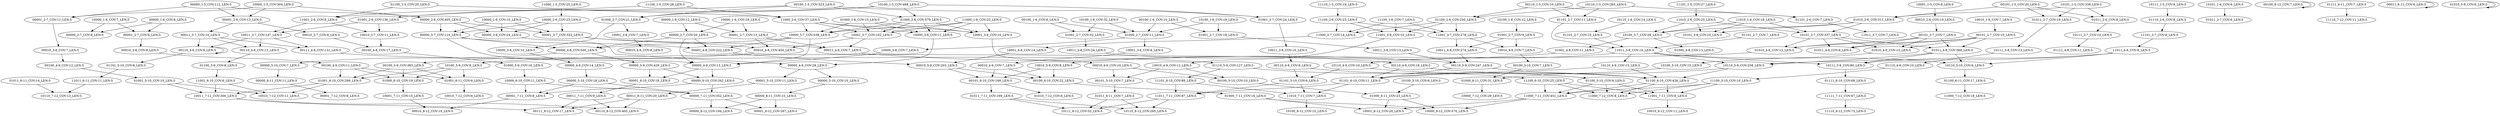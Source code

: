 digraph G {
    "00001_2-7_COV:11_LEN:5" -> "00010_3-8_COV:7_LEN:5";
    "00010_3-8_COV:7_LEN:5" -> "00100_4-9_COV:12_LEN:5";
    "01011_6-11_COV:14_LEN:5" -> "10110_7-12_COV:13_LEN:5";
    "00110_1-5_COV:10_LEN:5" -> "01100_2-6_COV:250_LEN:5";
    "00110_1-5_COV:10_LEN:5" -> "01101_2-7_COV:11_LEN:5";
    "00110_1-5_COV:10_LEN:5" -> "01101_2-6_COV:7_LEN:5";
    "11011_6-11_COV:11_LEN:5" -> "10110_7-12_COV:13_LEN:5";
    "01000_2-6_COV:579_LEN:5" -> "10001_3-7_COV:102_LEN:5";
    "01000_2-6_COV:579_LEN:5" -> "10001_3-8_COV:10_LEN:5";
    "01000_2-6_COV:579_LEN:5" -> "10000_3-7_COV:538_LEN:5";
    "01000_2-6_COV:579_LEN:5" -> "10000_3-8_COV:11_LEN:5";
    "10100_1-6_COV:19_LEN:5" -> "01001_2-7_COV:19_LEN:5";
    "10100_1-6_COV:19_LEN:5" -> "01000_2-7_COV:11_LEN:5";
    "00100_5-9_COV:383_LEN:5" -> "01000_6-10_COV:19_LEN:5";
    "00100_5-9_COV:383_LEN:5" -> "01001_6-11_COV:6_LEN:5";
    "00100_5-9_COV:383_LEN:5" -> "01001_6-10_COV:299_LEN:5";
    "01000_6-11_COV:23_LEN:5" -> "10001_8-12_COV:20_LEN:5";
    "01000_6-11_COV:23_LEN:5" -> "10000_8-12_COV:570_LEN:5";
    "10010_1-6_COV:7_LEN:5" -> "00101_2-7_COV:10_LEN:5";
    "10000_1-6_COV:7_LEN:5" -> "00001_2-7_COV:6_LEN:5";
    "10000_1-6_COV:7_LEN:5" -> "00000_2-7_COV:8_LEN:5";
    "00001_2-6_COV:13_LEN:5" -> "00011_3-7_COV:10_LEN:5";
    "00001_2-6_COV:13_LEN:5" -> "00010_3-7_COV:6_LEN:5";
    "10110_4-9_COV:10_LEN:5" -> "01101_5-10_COV:6_LEN:5";
    "10110_4-9_COV:10_LEN:5" -> "01100_5-10_COV:9_LEN:5";
    "00000_5-9_COV:429_LEN:5" -> "00000_6-10_COV:342_LEN:5";
    "00000_5-9_COV:429_LEN:5" -> "00001_6-10_COV:18_LEN:5";
    "01100_2-6_COV:250_LEN:5" -> "11001_3-8_COV:10_LEN:5";
    "01100_2-6_COV:250_LEN:5" -> "11000_3-7_COV:14_LEN:5";
    "01100_2-6_COV:250_LEN:5" -> "11001_3-7_COV:278_LEN:5";
    "00000_1-6_COV:12_LEN:5" -> "00001_2-7_COV:13_LEN:5";
    "00000_1-6_COV:12_LEN:5" -> "00000_2-7_COV:20_LEN:5";
    "00100_1-6_COV:10_LEN:5" -> "01001_2-7_COV:19_LEN:5";
    "00100_1-6_COV:10_LEN:5" -> "01000_2-7_COV:11_LEN:5";
    "00101_6-10_COV:168_LEN:5" -> "01010_7-12_COV:6_LEN:5";
    "00101_6-10_COV:168_LEN:5" -> "01011_7-11_COV:169_LEN:5";
    "11001_3-8_COV:10_LEN:5" -> "10010_4-9_COV:12_LEN:5";
    "01000_5-9_COV:16_LEN:5" -> "10000_6-10_COV:11_LEN:5";
    "11111_7-11_COV:67_LEN:5" -> "11110_8-12_COV:75_LEN:5";
    "00100_5-10_COV:7_LEN:5" -> "01000_6-11_COV:31_LEN:5";
    "10000_3-8_COV:10_LEN:5" -> "00000_4-9_COV:14_LEN:5";
    "00101_5-10_COV:7_LEN:5" -> "01011_6-11_COV:7_LEN:5";
    "10111_1-5_COV:8_LEN:5" -> "01110_2-6_COV:8_LEN:5";
    "01001_4-8_COV:11_LEN:5" -> "10010_5-9_COV:8_LEN:5";
    "00011_3-7_COV:10_LEN:5" -> "00111_4-8_COV:131_LEN:5";
    "00011_3-7_COV:10_LEN:5" -> "00110_4-9_COV:6_LEN:5";
    "00011_3-7_COV:10_LEN:5" -> "00110_4-8_COV:13_LEN:5";
    "00100_4-9_COV:11_LEN:5" -> "01000_6-10_COV:19_LEN:5";
    "00100_4-9_COV:11_LEN:5" -> "01001_6-11_COV:6_LEN:5";
    "00100_4-9_COV:11_LEN:5" -> "01001_6-10_COV:299_LEN:5";
    "10100_5-10_COV:6_LEN:5" -> "01000_6-11_COV:23_LEN:5";
    "00101_2-7_COV:10_LEN:5" -> "01010_4-8_COV:12_LEN:5";
    "00101_2-7_COV:10_LEN:5" -> "01010_4-9_COV:13_LEN:5";
    "00101_2-7_COV:10_LEN:5" -> "01011_4-9_COV:6_LEN:5";
    "00101_2-7_COV:10_LEN:5" -> "01011_4-8_COV:369_LEN:5";
    "10000_1-5_COV:304_LEN:5" -> "00001_2-7_COV:11_LEN:5";
    "10000_1-5_COV:304_LEN:5" -> "00001_2-6_COV:13_LEN:5";
    "10000_1-5_COV:304_LEN:5" -> "00000_2-6_COV:405_LEN:5";
    "00010_2-6_COV:10_LEN:5" -> "00101_3-7_COV:7_LEN:5";
    "10011_3-8_COV:24_LEN:5" -> "00110_4-9_COV:19_LEN:5";
    "10100_5-10_COV:15_LEN:5" -> "01000_6-11_COV:31_LEN:5";
    "10100_1-5_COV:468_LEN:5" -> "01000_2-6_COV:579_LEN:5";
    "10100_1-5_COV:468_LEN:5" -> "01001_2-6_COV:136_LEN:5";
    "10100_1-5_COV:468_LEN:5" -> "01001_2-7_COV:24_LEN:5";
    "10100_1-5_COV:468_LEN:5" -> "01000_2-7_COV:21_LEN:5";
    "00000_6-10_COV:342_LEN:5" -> "00000_7-11_COV:352_LEN:5";
    "00000_6-10_COV:342_LEN:5" -> "00001_7-11_COV:8_LEN:5";
    "00000_6-11_COV:11_LEN:5" -> "00001_7-12_COV:8_LEN:5";
    "00100_1-6_COV:6_LEN:5" -> "01001_2-7_COV:32_LEN:5";
    "00100_1-6_COV:6_LEN:5" -> "01000_2-7_COV:11_LEN:5";
    "00100_1-5_COV:323_LEN:5" -> "01000_2-6_COV:579_LEN:5";
    "00100_1-5_COV:323_LEN:5" -> "01001_2-6_COV:136_LEN:5";
    "00100_1-5_COV:323_LEN:5" -> "01001_2-7_COV:24_LEN:5";
    "00100_1-5_COV:323_LEN:5" -> "01000_2-7_COV:21_LEN:5";
    "10111_5-9_COV:80_LEN:5" -> "01111_6-10_COV:68_LEN:5";
    "10001_3-8_COV:6_LEN:5" -> "00010_4-9_COV:7_LEN:5";
    "11001_2-6_COV:9_LEN:5" -> "10010_3-7_COV:11_LEN:5";
    "11001_2-6_COV:9_LEN:5" -> "10011_3-7_COV:147_LEN:5";
    "00110_4-9_COV:8_LEN:5" -> "01101_5-10_COV:6_LEN:5";
    "00110_4-9_COV:8_LEN:5" -> "01100_5-10_COV:9_LEN:5";
    "11001_7-11_COV:8_LEN:5" -> "10010_8-12_COV:11_LEN:5";
    "11011_4-8_COV:6_LEN:5" -> "10111_5-9_COV:80_LEN:5";
    "11011_4-8_COV:6_LEN:5" -> "10110_5-9_COV:258_LEN:5";
    "11011_4-8_COV:6_LEN:5" -> "10110_5-10_COV:6_LEN:5";
    "01000_6-10_COV:19_LEN:5" -> "10001_7-11_COV:15_LEN:5";
    "00001_2-7_COV:6_LEN:5" -> "00010_3-8_COV:8_LEN:5";
    "01000_7-11_COV:16_LEN:5" -> "10001_8-12_COV:20_LEN:5";
    "01000_7-11_COV:16_LEN:5" -> "10000_8-12_COV:570_LEN:5";
    "00010_4-8_COV:450_LEN:5" -> "00100_5-9_COV:383_LEN:5";
    "11101_1-5_COV:27_LEN:5" -> "11010_2-6_COV:25_LEN:5";
    "10000_1-6_COV:18_LEN:5" -> "00001_2-7_COV:13_LEN:5";
    "10000_1-6_COV:18_LEN:5" -> "00000_2-7_COV:20_LEN:5";
    "00010_4-9_COV:10_LEN:5" -> "00101_5-10_COV:7_LEN:5";
    "00010_4-9_COV:10_LEN:5" -> "00100_5-10_COV:10_LEN:5";
    "00001_4-8_COV:222_LEN:5" -> "00010_5-9_COV:203_LEN:5";
    "00001_2-7_COV:13_LEN:5" -> "00010_4-8_COV:450_LEN:5";
    "00001_2-7_COV:13_LEN:5" -> "00011_4-8_COV:7_LEN:5";
    "00001_3-7_COV:322_LEN:5" -> "00010_4-8_COV:450_LEN:5";
    "00001_3-7_COV:322_LEN:5" -> "00011_4-8_COV:7_LEN:5";
    "00111_4-8_COV:131_LEN:5" -> "01110_5-9_COV:127_LEN:5";
    "00000_7-11_COV:352_LEN:5" -> "00001_8-12_COV:267_LEN:5";
    "00000_7-11_COV:352_LEN:5" -> "00000_8-12_COV:194_LEN:5";
    "11010_7-11_COV:7_LEN:5" -> "10100_8-12_COV:10_LEN:5";
    "10000_1-6_COV:10_LEN:5" -> "00001_3-7_COV:322_LEN:5";
    "10000_1-6_COV:10_LEN:5" -> "00000_3-7_COV:110_LEN:5";
    "10000_1-6_COV:10_LEN:5" -> "00000_3-8_COV:24_LEN:5";
    "11101_6-10_COV:89_LEN:5" -> "11010_7-11_COV:7_LEN:5";
    "11101_6-10_COV:89_LEN:5" -> "11011_7-11_COV:87_LEN:5";
    "00100_4-9_COV:12_LEN:5" -> "01001_5-10_COV:10_LEN:5";
    "10011_4-8_COV:274_LEN:5" -> "00110_5-9_COV:247_LEN:5";
    "01001_2-7_COV:19_LEN:5" -> "10011_3-8_COV:13_LEN:5";
    "11000_3-7_COV:14_LEN:5" -> "10001_4-8_COV:14_LEN:5";
    "10001_3-7_COV:102_LEN:5" -> "00010_4-8_COV:450_LEN:5";
    "10001_3-7_COV:102_LEN:5" -> "00011_4-8_COV:7_LEN:5";
    "00000_4-9_COV:13_LEN:5" -> "00000_6-10_COV:342_LEN:5";
    "00000_4-9_COV:13_LEN:5" -> "00001_6-10_COV:18_LEN:5";
    "01010_2-6_COV:311_LEN:5" -> "10101_3-7_COV:337_LEN:5";
    "01010_2-6_COV:311_LEN:5" -> "10101_3-8_COV:10_LEN:5";
    "01010_2-6_COV:311_LEN:5" -> "10100_3-7_COV:28_LEN:5";
    "11100_1-6_COV:7_LEN:5" -> "11001_3-8_COV:10_LEN:5";
    "11100_1-6_COV:7_LEN:5" -> "11000_3-7_COV:14_LEN:5";
    "11100_1-6_COV:7_LEN:5" -> "11001_3-7_COV:278_LEN:5";
    "01010_4-8_COV:12_LEN:5" -> "10100_5-9_COV:8_LEN:5";
    "01111_6-10_COV:68_LEN:5" -> "11111_7-11_COV:67_LEN:5";
    "01110_2-6_COV:8_LEN:5" -> "11101_3-7_COV:8_LEN:5";
    "10010_3-7_COV:11_LEN:5" -> "00100_4-8_COV:17_LEN:5";
    "00000_5-10_COV:10_LEN:5" -> "00000_6-11_COV:15_LEN:5";
    "01101_5-10_COV:6_LEN:5" -> "11010_7-11_COV:7_LEN:5";
    "01101_5-10_COV:6_LEN:5" -> "11011_7-11_COV:87_LEN:5";
    "10011_3-8_COV:13_LEN:5" -> "00110_5-9_COV:247_LEN:5";
    "00011_6-11_COV:20_LEN:5" -> "00110_8-12_COV:405_LEN:5";
    "00011_6-11_COV:20_LEN:5" -> "00111_8-12_COV:17_LEN:5";
    "10010_4-9_COV:12_LEN:5" -> "00101_5-10_COV:7_LEN:5";
    "10010_4-9_COV:12_LEN:5" -> "00100_5-10_COV:10_LEN:5";
    "10100_5-9_COV:8_LEN:5" -> "01000_6-10_COV:19_LEN:5";
    "10100_5-9_COV:8_LEN:5" -> "01001_6-11_COV:6_LEN:5";
    "10100_5-9_COV:8_LEN:5" -> "01001_6-10_COV:299_LEN:5";
    "01101_2-7_COV:11_LEN:5" -> "11011_3-8_COV:10_LEN:5";
    "10101_1-6_COV:6_LEN:5" -> "01011_2-7_COV:6_LEN:5";
    "01001_2-6_COV:136_LEN:5" -> "10010_3-7_COV:11_LEN:5";
    "01001_2-6_COV:136_LEN:5" -> "10011_3-7_COV:147_LEN:5";
    "01010_4-9_COV:13_LEN:5" -> "10100_5-10_COV:15_LEN:5";
    "01100_5-9_COV:8_LEN:5" -> "11001_6-10_COV:6_LEN:5";
    "01001_2-7_COV:32_LEN:5" -> "10011_3-8_COV:24_LEN:5";
    "01000_6-11_COV:31_LEN:5" -> "10000_7-12_COV:29_LEN:5";
    "01001_2-7_COV:9_LEN:5" -> "10011_4-8_COV:274_LEN:5";
    "01001_2-7_COV:9_LEN:5" -> "10010_4-9_COV:7_LEN:5";
    "10101_3-7_COV:337_LEN:5" -> "01010_4-8_COV:12_LEN:5";
    "10101_3-7_COV:337_LEN:5" -> "01010_4-9_COV:13_LEN:5";
    "10101_3-7_COV:337_LEN:5" -> "01011_4-9_COV:6_LEN:5";
    "10101_3-7_COV:337_LEN:5" -> "01011_4-8_COV:369_LEN:5";
    "01101_2-6_COV:7_LEN:5" -> "11011_3-7_COV:7_LEN:5";
    "01101_6-10_COV:11_LEN:5" -> "11010_7-11_COV:7_LEN:5";
    "01101_6-10_COV:11_LEN:5" -> "11011_7-11_COV:87_LEN:5";
    "10011_7-11_COV:300_LEN:5" -> "00110_8-12_COV:405_LEN:5";
    "10011_7-11_COV:300_LEN:5" -> "00111_8-12_COV:17_LEN:5";
    "10111_3-7_COV:10_LEN:5" -> "01111_4-8_COV:11_LEN:5";
    "01100_6-11_COV:17_LEN:5" -> "11000_7-12_COV:18_LEN:5";
    "00010_3-7_COV:6_LEN:5" -> "00100_4-8_COV:17_LEN:5";
    "01001_2-7_COV:24_LEN:5" -> "10011_3-8_COV:10_LEN:5";
    "00000_2-6_COV:405_LEN:5" -> "00001_3-7_COV:322_LEN:5";
    "00000_2-6_COV:405_LEN:5" -> "00000_3-7_COV:110_LEN:5";
    "00000_2-6_COV:405_LEN:5" -> "00000_3-8_COV:24_LEN:5";
    "10000_6-10_COV:11_LEN:5" -> "00000_7-11_COV:352_LEN:5";
    "10000_6-10_COV:11_LEN:5" -> "00001_7-11_COV:8_LEN:5";
    "10001_3-8_COV:10_LEN:5" -> "00010_4-9_COV:10_LEN:5";
    "00101_1-5_COV:20_LEN:5" -> "01010_2-6_COV:311_LEN:5";
    "00101_1-5_COV:20_LEN:5" -> "01011_2-6_COV:8_LEN:5";
    "00101_1-5_COV:20_LEN:5" -> "01011_2-7_COV:19_LEN:5";
    "00000_5-10_COV:18_LEN:5" -> "00000_7-11_COV:352_LEN:5";
    "00000_5-10_COV:18_LEN:5" -> "00001_7-11_COV:8_LEN:5";
    "10110_1-5_COV:265_LEN:5" -> "01100_2-6_COV:250_LEN:5";
    "10110_1-5_COV:265_LEN:5" -> "01101_2-7_COV:11_LEN:5";
    "10110_1-5_COV:265_LEN:5" -> "01101_2-6_COV:7_LEN:5";
    "01110_5-9_COV:127_LEN:5" -> "11101_6-10_COV:89_LEN:5";
    "01110_5-9_COV:127_LEN:5" -> "11100_6-10_COV:25_LEN:5";
    "00110_4-9_COV:19_LEN:5" -> "01101_6-10_COV:11_LEN:5";
    "00110_4-9_COV:19_LEN:5" -> "01100_6-10_COV:426_LEN:5";
    "10001_1-5_COV:8_LEN:5" -> "00010_2-6_COV:10_LEN:5";
    "11000_1-6_COV:22_LEN:5" -> "10001_3-7_COV:102_LEN:5";
    "11000_1-6_COV:22_LEN:5" -> "10001_3-8_COV:10_LEN:5";
    "11000_1-6_COV:22_LEN:5" -> "10000_3-7_COV:538_LEN:5";
    "11000_1-6_COV:22_LEN:5" -> "10000_3-8_COV:11_LEN:5";
    "00000_6-11_COV:15_LEN:5" -> "00001_8-12_COV:267_LEN:5";
    "00000_6-11_COV:15_LEN:5" -> "00000_8-12_COV:194_LEN:5";
    "11000_7-11_COV:451_LEN:5" -> "10001_8-12_COV:20_LEN:5";
    "11000_7-11_COV:451_LEN:5" -> "10000_8-12_COV:570_LEN:5";
    "00100_8-12_COV:7_LEN:5" -> "00100_8-12_COV:7_LEN:5";
    "00000_4-9_COV:28_LEN:5" -> "00000_5-10_COV:10_LEN:5";
    "00000_4-9_COV:28_LEN:5" -> "00001_5-10_COV:11_LEN:5";
    "11011_3-8_COV:10_LEN:5" -> "10110_4-9_COV:10_LEN:5";
    "00110_4-9_COV:6_LEN:5" -> "01101_5-10_COV:8_LEN:5";
    "01001_6-11_COV:6_LEN:5" -> "10010_7-12_COV:6_LEN:5";
    "10010_5-9_COV:8_LEN:5" -> "00101_6-10_COV:168_LEN:5";
    "10010_5-9_COV:8_LEN:5" -> "00100_6-10_COV:22_LEN:5";
    "10100_1-6_COV:32_LEN:5" -> "01001_2-7_COV:32_LEN:5";
    "10100_1-6_COV:32_LEN:5" -> "01000_2-7_COV:11_LEN:5";
    "01001_6-10_COV:299_LEN:5" -> "10010_7-12_COV:11_LEN:5";
    "01001_6-10_COV:299_LEN:5" -> "10011_7-11_COV:300_LEN:5";
    "00011_4-8_COV:7_LEN:5" -> "00110_5-9_COV:247_LEN:5";
    "11100_1-5_COV:28_LEN:5" -> "11001_2-6_COV:9_LEN:5";
    "11100_1-5_COV:28_LEN:5" -> "11000_2-6_COV:37_LEN:5";
    "00110_4-8_COV:13_LEN:5" -> "01100_5-9_COV:8_LEN:5";
    "10100_1-6_COV:12_LEN:5" -> "01001_2-7_COV:9_LEN:5";
    "00100_6-10_COV:22_LEN:5" -> "01000_7-11_COV:16_LEN:5";
    "00000_1-5_COV:112_LEN:5" -> "00001_2-7_COV:11_LEN:5";
    "00000_1-5_COV:112_LEN:5" -> "00001_2-6_COV:13_LEN:5";
    "00000_1-5_COV:112_LEN:5" -> "00000_2-6_COV:405_LEN:5";
    "01101_2-7_COV:7_LEN:5" -> "11011_3-8_COV:10_LEN:5";
    "10001_3-8_COV:7_LEN:5" -> "00010_4-9_COV:8_LEN:5";
    "10111_3-8_COV:13_LEN:5" -> "01110_4-9_COV:10_LEN:5";
    "00100_5-10_COV:10_LEN:5" -> "01000_6-11_COV:23_LEN:5";
    "00010_4-9_COV:7_LEN:5" -> "00101_6-10_COV:168_LEN:5";
    "00010_4-9_COV:7_LEN:5" -> "00100_6-10_COV:22_LEN:5";
    "10101_1-5_COV:339_LEN:5" -> "01010_2-6_COV:311_LEN:5";
    "10101_1-5_COV:339_LEN:5" -> "01011_2-6_COV:8_LEN:5";
    "10101_1-5_COV:339_LEN:5" -> "01011_2-7_COV:19_LEN:5";
    "01101_5-10_COV:8_LEN:5" -> "11011_6-11_COV:11_LEN:5";
    "11011_7-11_COV:87_LEN:5" -> "10111_8-12_COV:53_LEN:5";
    "11011_7-11_COV:87_LEN:5" -> "10110_8-12_COV:295_LEN:5";
    "10000_3-7_COV:538_LEN:5" -> "00001_4-8_COV:222_LEN:5";
    "10000_3-7_COV:538_LEN:5" -> "00000_4-9_COV:13_LEN:5";
    "10000_3-7_COV:538_LEN:5" -> "00000_4-8_COV:500_LEN:5";
    "10000_3-8_COV:7_LEN:5" -> "00000_4-9_COV:13_LEN:5";
    "00011_7-11_COV:9_LEN:5" -> "00110_8-12_COV:405_LEN:5";
    "00011_7-11_COV:9_LEN:5" -> "00111_8-12_COV:17_LEN:5";
    "10001_4-8_COV:14_LEN:5" -> "00010_5-9_COV:203_LEN:5";
    "11000_2-6_COV:37_LEN:5" -> "10001_3-7_COV:102_LEN:5";
    "11000_2-6_COV:37_LEN:5" -> "10001_3-8_COV:10_LEN:5";
    "11000_2-6_COV:37_LEN:5" -> "10000_3-7_COV:538_LEN:5";
    "11000_2-6_COV:37_LEN:5" -> "10000_3-8_COV:11_LEN:5";
    "11110_1-5_COV:19_LEN:5" -> "11100_2-6_COV:23_LEN:5";
    "01111_6-11_COV:7_LEN:5" -> "11110_7-12_COV:11_LEN:5";
    "01101_2-7_COV:15_LEN:5" -> "11011_3-8_COV:10_LEN:5";
    "01011_2-6_COV:8_LEN:5" -> "10111_3-7_COV:10_LEN:5";
    "01011_2-7_COV:19_LEN:5" -> "10111_3-8_COV:13_LEN:5";
    "00001_6-10_COV:18_LEN:5" -> "00011_7-11_COV:9_LEN:5";
    "10010_4-9_COV:7_LEN:5" -> "00100_5-10_COV:7_LEN:5";
    "01011_7-11_COV:169_LEN:5" -> "10111_8-12_COV:53_LEN:5";
    "01011_7-11_COV:169_LEN:5" -> "10110_8-12_COV:295_LEN:5";
    "00000_4-9_COV:14_LEN:5" -> "00000_5-10_COV:18_LEN:5";
    "10110_5-9_COV:258_LEN:5" -> "01101_6-10_COV:11_LEN:5";
    "10110_5-9_COV:258_LEN:5" -> "01100_6-10_COV:426_LEN:5";
    "00010_5-9_COV:203_LEN:5" -> "00101_6-10_COV:168_LEN:5";
    "00010_5-9_COV:203_LEN:5" -> "00100_6-10_COV:22_LEN:5";
    "00100_4-8_COV:17_LEN:5" -> "01000_5-9_COV:16_LEN:5";
    "11001_6-10_COV:6_LEN:5" -> "10010_7-12_COV:11_LEN:5";
    "11001_6-10_COV:6_LEN:5" -> "10011_7-11_COV:300_LEN:5";
    "11100_6-10_COV:25_LEN:5" -> "11001_7-11_COV:8_LEN:5";
    "11100_6-10_COV:25_LEN:5" -> "11000_7-11_COV:451_LEN:5";
    "11100_6-10_COV:25_LEN:5" -> "11000_7-12_COV:8_LEN:5";
    "11000_1-5_COV:25_LEN:5" -> "10000_2-6_COV:23_LEN:5";
    "00001_5-10_COV:11_LEN:5" -> "00011_6-11_COV:20_LEN:5";
    "01011_6-11_COV:7_LEN:5" -> "10111_8-12_COV:53_LEN:5";
    "01011_6-11_COV:7_LEN:5" -> "10110_8-12_COV:295_LEN:5";
    "10011_3-7_COV:147_LEN:5" -> "00111_4-8_COV:131_LEN:5";
    "10011_3-7_COV:147_LEN:5" -> "00110_4-9_COV:6_LEN:5";
    "10011_3-7_COV:147_LEN:5" -> "00110_4-8_COV:13_LEN:5";
    "00000_4-8_COV:500_LEN:5" -> "00000_5-9_COV:429_LEN:5";
    "00000_4-8_COV:500_LEN:5" -> "00000_5-10_COV:7_LEN:5";
    "00000_2-7_COV:20_LEN:5" -> "00001_4-8_COV:222_LEN:5";
    "00000_2-7_COV:20_LEN:5" -> "00000_4-9_COV:13_LEN:5";
    "00000_2-7_COV:20_LEN:5" -> "00000_4-8_COV:500_LEN:5";
    "01100_5-10_COV:9_LEN:5" -> "11001_7-11_COV:8_LEN:5";
    "01100_5-10_COV:9_LEN:5" -> "11000_7-11_COV:451_LEN:5";
    "01100_5-10_COV:9_LEN:5" -> "11000_7-12_COV:8_LEN:5";
    "11100_5-10_COV:10_LEN:5" -> "11001_7-11_COV:8_LEN:5";
    "11100_5-10_COV:10_LEN:5" -> "11000_7-11_COV:451_LEN:5";
    "11100_5-10_COV:10_LEN:5" -> "11000_7-12_COV:8_LEN:5";
    "11011_3-8_COV:10_LEN:5" -> "10111_5-9_COV:80_LEN:5";
    "11011_3-8_COV:10_LEN:5" -> "10110_5-9_COV:258_LEN:5";
    "11011_3-8_COV:10_LEN:5" -> "10110_5-10_COV:6_LEN:5";
    "00000_3-7_COV:110_LEN:5" -> "00001_4-8_COV:222_LEN:5";
    "00000_3-7_COV:110_LEN:5" -> "00000_4-9_COV:13_LEN:5";
    "00000_3-7_COV:110_LEN:5" -> "00000_4-8_COV:500_LEN:5";
    "00001_7-11_COV:8_LEN:5" -> "00010_8-12_COV:19_LEN:5";
    "10000_2-6_COV:23_LEN:5" -> "00001_3-7_COV:322_LEN:5";
    "10000_2-6_COV:23_LEN:5" -> "00000_3-7_COV:110_LEN:5";
    "10000_2-6_COV:23_LEN:5" -> "00000_3-8_COV:24_LEN:5";
    "11100_2-6_COV:23_LEN:5" -> "11001_3-8_COV:10_LEN:5";
    "11100_2-6_COV:23_LEN:5" -> "11000_3-7_COV:14_LEN:5";
    "11100_2-6_COV:23_LEN:5" -> "11001_3-7_COV:278_LEN:5";
    "11101_3-7_COV:8_LEN:5" -> "11011_4-8_COV:6_LEN:5";
    "00110_4-9_COV:6_LEN:5" -> "00110_4-9_COV:6_LEN:5";
    "00000_5-10_COV:7_LEN:5" -> "00000_6-11_COV:11_LEN:5";
    "10100_3-7_COV:28_LEN:5" -> "01001_4-8_COV:11_LEN:5";
    "10100_3-7_COV:28_LEN:5" -> "01000_4-8_COV:13_LEN:5";
    "01001_5-10_COV:10_LEN:5" -> "10010_7-12_COV:11_LEN:5";
    "01001_5-10_COV:10_LEN:5" -> "10011_7-11_COV:300_LEN:5";
    "01000_1-6_COV:15_LEN:5" -> "10001_3-7_COV:102_LEN:5";
    "01000_1-6_COV:15_LEN:5" -> "10001_3-8_COV:10_LEN:5";
    "01000_1-6_COV:15_LEN:5" -> "10000_3-7_COV:538_LEN:5";
    "01000_1-6_COV:15_LEN:5" -> "10000_3-8_COV:11_LEN:5";
    "11001_3-7_COV:278_LEN:5" -> "10011_4-8_COV:274_LEN:5";
    "11001_3-7_COV:278_LEN:5" -> "10010_4-9_COV:7_LEN:5";
    "11010_1-6_COV:18_LEN:5" -> "10101_3-7_COV:337_LEN:5";
    "11010_1-6_COV:18_LEN:5" -> "10101_3-8_COV:10_LEN:5";
    "11010_1-6_COV:18_LEN:5" -> "10100_3-7_COV:28_LEN:5";
    "00000_3-8_COV:24_LEN:5" -> "00000_4-9_COV:28_LEN:5";
    "11011_3-8_COV:10_LEN:5" -> "10110_4-9_COV:15_LEN:5";
    "11010_2-6_COV:25_LEN:5" -> "10101_3-7_COV:337_LEN:5";
    "11010_2-6_COV:25_LEN:5" -> "10101_3-8_COV:10_LEN:5";
    "11010_2-6_COV:25_LEN:5" -> "10100_3-7_COV:28_LEN:5";
    "01100_6-10_COV:426_LEN:5" -> "11001_7-11_COV:8_LEN:5";
    "01100_6-10_COV:426_LEN:5" -> "11000_7-11_COV:451_LEN:5";
    "01100_6-10_COV:426_LEN:5" -> "11000_7-12_COV:8_LEN:5";
    "01110_4-9_COV:10_LEN:5" -> "11100_5-10_COV:10_LEN:5";
    "10000_3-8_COV:11_LEN:5" -> "00000_4-9_COV:28_LEN:5";
    "10110_4-9_COV:15_LEN:5" -> "01101_6-10_COV:11_LEN:5";
    "10110_4-9_COV:15_LEN:5" -> "01100_6-10_COV:426_LEN:5";
    "00010_3-8_COV:8_LEN:5" -> "00100_4-9_COV:11_LEN:5";
    "00101_3-7_COV:7_LEN:5" -> "01010_4-8_COV:12_LEN:5";
    "00101_3-7_COV:7_LEN:5" -> "01010_4-9_COV:13_LEN:5";
    "00101_3-7_COV:7_LEN:5" -> "01011_4-9_COV:6_LEN:5";
    "00101_3-7_COV:7_LEN:5" -> "01011_4-8_COV:369_LEN:5";
    "01000_2-7_COV:21_LEN:5" -> "10000_3-8_COV:10_LEN:5";
    "01000_2-7_COV:21_LEN:5" -> "10001_3-8_COV:7_LEN:5";
    "01000_2-7_COV:11_LEN:5" -> "10001_3-8_COV:6_LEN:5";
    "01000_2-7_COV:11_LEN:5" -> "10000_3-8_COV:7_LEN:5";
    "10001_7-11_COV:15_LEN:5" -> "00010_8-12_COV:19_LEN:5";
    "00110_5-9_COV:247_LEN:5" -> "01101_6-10_COV:11_LEN:5";
    "00110_5-9_COV:247_LEN:5" -> "01100_6-10_COV:426_LEN:5";
    "00011_6-11_COV:6_LEN:5" -> "00011_6-11_COV:6_LEN:5";
    "00000_1-6_COV:6_LEN:5" -> "00001_2-7_COV:6_LEN:5";
    "00000_1-6_COV:6_LEN:5" -> "00000_2-7_COV:8_LEN:5";
    "10110_1-6_COV:14_LEN:5" -> "01101_2-7_COV:15_LEN:5";
    "01100_1-5_COV:20_LEN:5" -> "11001_2-6_COV:9_LEN:5";
    "01100_1-5_COV:20_LEN:5" -> "11000_2-6_COV:37_LEN:5";
    "10110_5-10_COV:6_LEN:5" -> "01100_6-11_COV:17_LEN:5";
    "10011_3-8_COV:10_LEN:5" -> "00110_4-9_COV:8_LEN:5";
    "01010_5-9_COV:6_LEN:5" -> "01010_5-9_COV:6_LEN:5";
    "01011_4-8_COV:369_LEN:5" -> "10111_5-9_COV:80_LEN:5";
    "01011_4-8_COV:369_LEN:5" -> "10110_5-9_COV:258_LEN:5";
    "01011_4-8_COV:369_LEN:5" -> "10110_5-10_COV:6_LEN:5";
}
